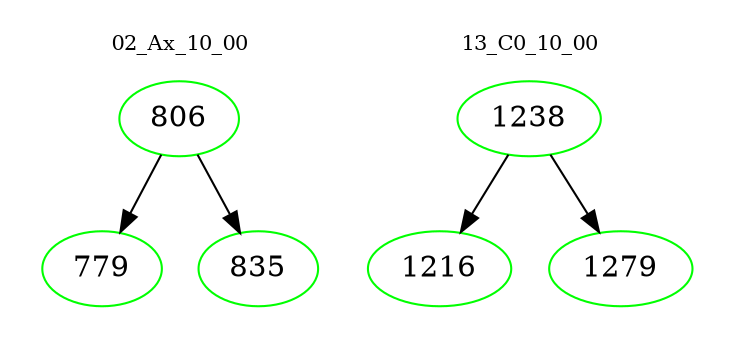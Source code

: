 digraph{
subgraph cluster_0 {
color = white
label = "02_Ax_10_00";
fontsize=10;
T0_806 [label="806", color="green"]
T0_806 -> T0_779 [color="black"]
T0_779 [label="779", color="green"]
T0_806 -> T0_835 [color="black"]
T0_835 [label="835", color="green"]
}
subgraph cluster_1 {
color = white
label = "13_C0_10_00";
fontsize=10;
T1_1238 [label="1238", color="green"]
T1_1238 -> T1_1216 [color="black"]
T1_1216 [label="1216", color="green"]
T1_1238 -> T1_1279 [color="black"]
T1_1279 [label="1279", color="green"]
}
}
